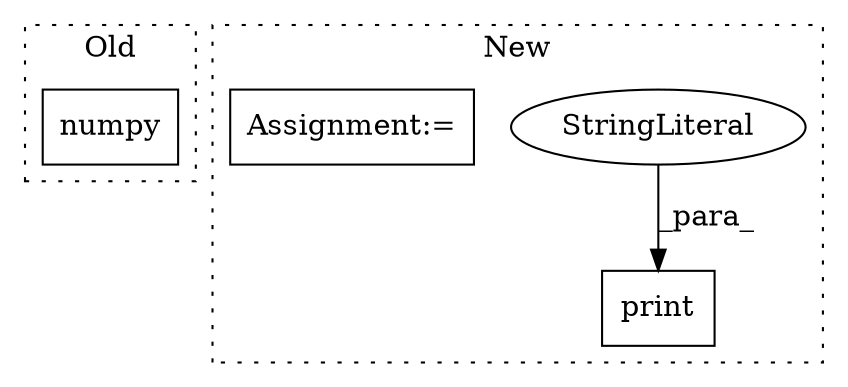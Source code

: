 digraph G {
subgraph cluster0 {
1 [label="numpy" a="32" s="3716" l="7" shape="box"];
label = "Old";
style="dotted";
}
subgraph cluster1 {
2 [label="print" a="32" s="4088,4166" l="6,1" shape="box"];
3 [label="StringLiteral" a="45" s="4094" l="18" shape="ellipse"];
4 [label="Assignment:=" a="7" s="3584" l="1" shape="box"];
label = "New";
style="dotted";
}
3 -> 2 [label="_para_"];
}